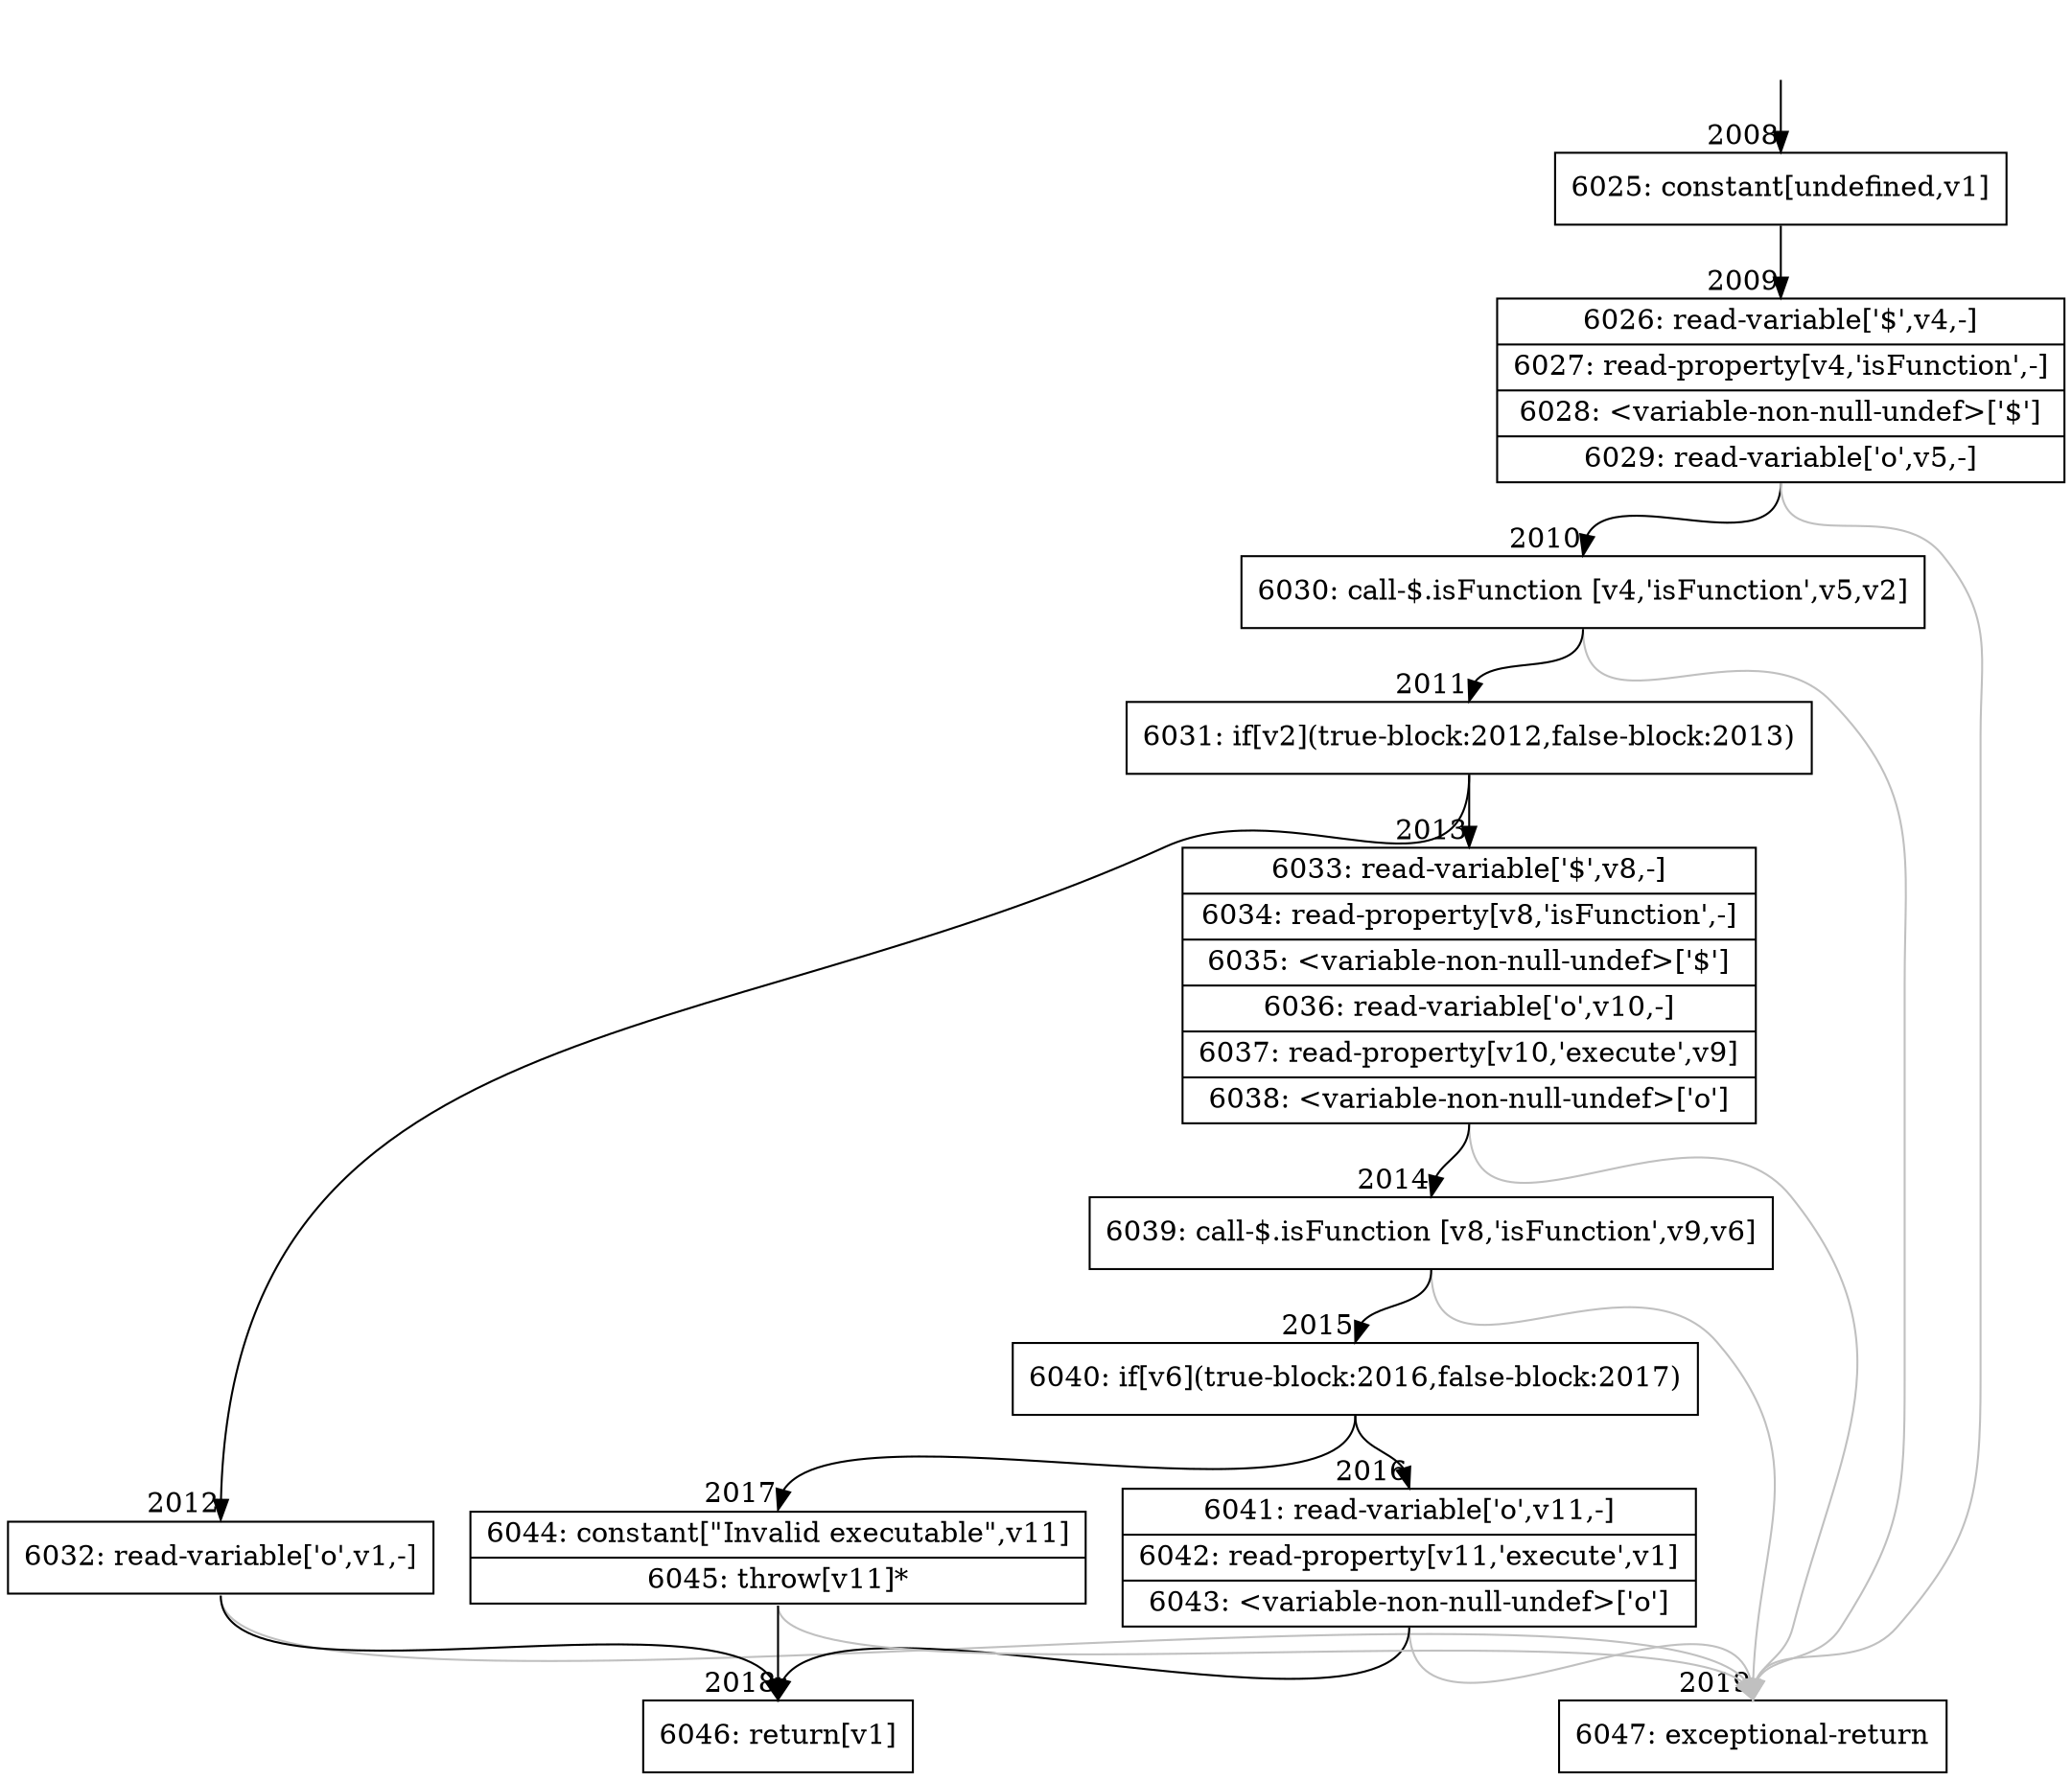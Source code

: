 digraph {
rankdir="TD"
BB_entry164[shape=none,label=""];
BB_entry164 -> BB2008 [tailport=s, headport=n, headlabel="    2008"]
BB2008 [shape=record label="{6025: constant[undefined,v1]}" ] 
BB2008 -> BB2009 [tailport=s, headport=n, headlabel="      2009"]
BB2009 [shape=record label="{6026: read-variable['$',v4,-]|6027: read-property[v4,'isFunction',-]|6028: \<variable-non-null-undef\>['$']|6029: read-variable['o',v5,-]}" ] 
BB2009 -> BB2010 [tailport=s, headport=n, headlabel="      2010"]
BB2009 -> BB2019 [tailport=s, headport=n, color=gray, headlabel="      2019"]
BB2010 [shape=record label="{6030: call-$.isFunction [v4,'isFunction',v5,v2]}" ] 
BB2010 -> BB2011 [tailport=s, headport=n, headlabel="      2011"]
BB2010 -> BB2019 [tailport=s, headport=n, color=gray]
BB2011 [shape=record label="{6031: if[v2](true-block:2012,false-block:2013)}" ] 
BB2011 -> BB2012 [tailport=s, headport=n, headlabel="      2012"]
BB2011 -> BB2013 [tailport=s, headport=n, headlabel="      2013"]
BB2012 [shape=record label="{6032: read-variable['o',v1,-]}" ] 
BB2012 -> BB2018 [tailport=s, headport=n, headlabel="      2018"]
BB2012 -> BB2019 [tailport=s, headport=n, color=gray]
BB2013 [shape=record label="{6033: read-variable['$',v8,-]|6034: read-property[v8,'isFunction',-]|6035: \<variable-non-null-undef\>['$']|6036: read-variable['o',v10,-]|6037: read-property[v10,'execute',v9]|6038: \<variable-non-null-undef\>['o']}" ] 
BB2013 -> BB2014 [tailport=s, headport=n, headlabel="      2014"]
BB2013 -> BB2019 [tailport=s, headport=n, color=gray]
BB2014 [shape=record label="{6039: call-$.isFunction [v8,'isFunction',v9,v6]}" ] 
BB2014 -> BB2015 [tailport=s, headport=n, headlabel="      2015"]
BB2014 -> BB2019 [tailport=s, headport=n, color=gray]
BB2015 [shape=record label="{6040: if[v6](true-block:2016,false-block:2017)}" ] 
BB2015 -> BB2016 [tailport=s, headport=n, headlabel="      2016"]
BB2015 -> BB2017 [tailport=s, headport=n, headlabel="      2017"]
BB2016 [shape=record label="{6041: read-variable['o',v11,-]|6042: read-property[v11,'execute',v1]|6043: \<variable-non-null-undef\>['o']}" ] 
BB2016 -> BB2018 [tailport=s, headport=n]
BB2016 -> BB2019 [tailport=s, headport=n, color=gray]
BB2017 [shape=record label="{6044: constant[\"Invalid executable\",v11]|6045: throw[v11]*}" ] 
BB2017 -> BB2018 [tailport=s, headport=n]
BB2017 -> BB2019 [tailport=s, headport=n, color=gray]
BB2018 [shape=record label="{6046: return[v1]}" ] 
BB2019 [shape=record label="{6047: exceptional-return}" ] 
//#$~ 1826
}
